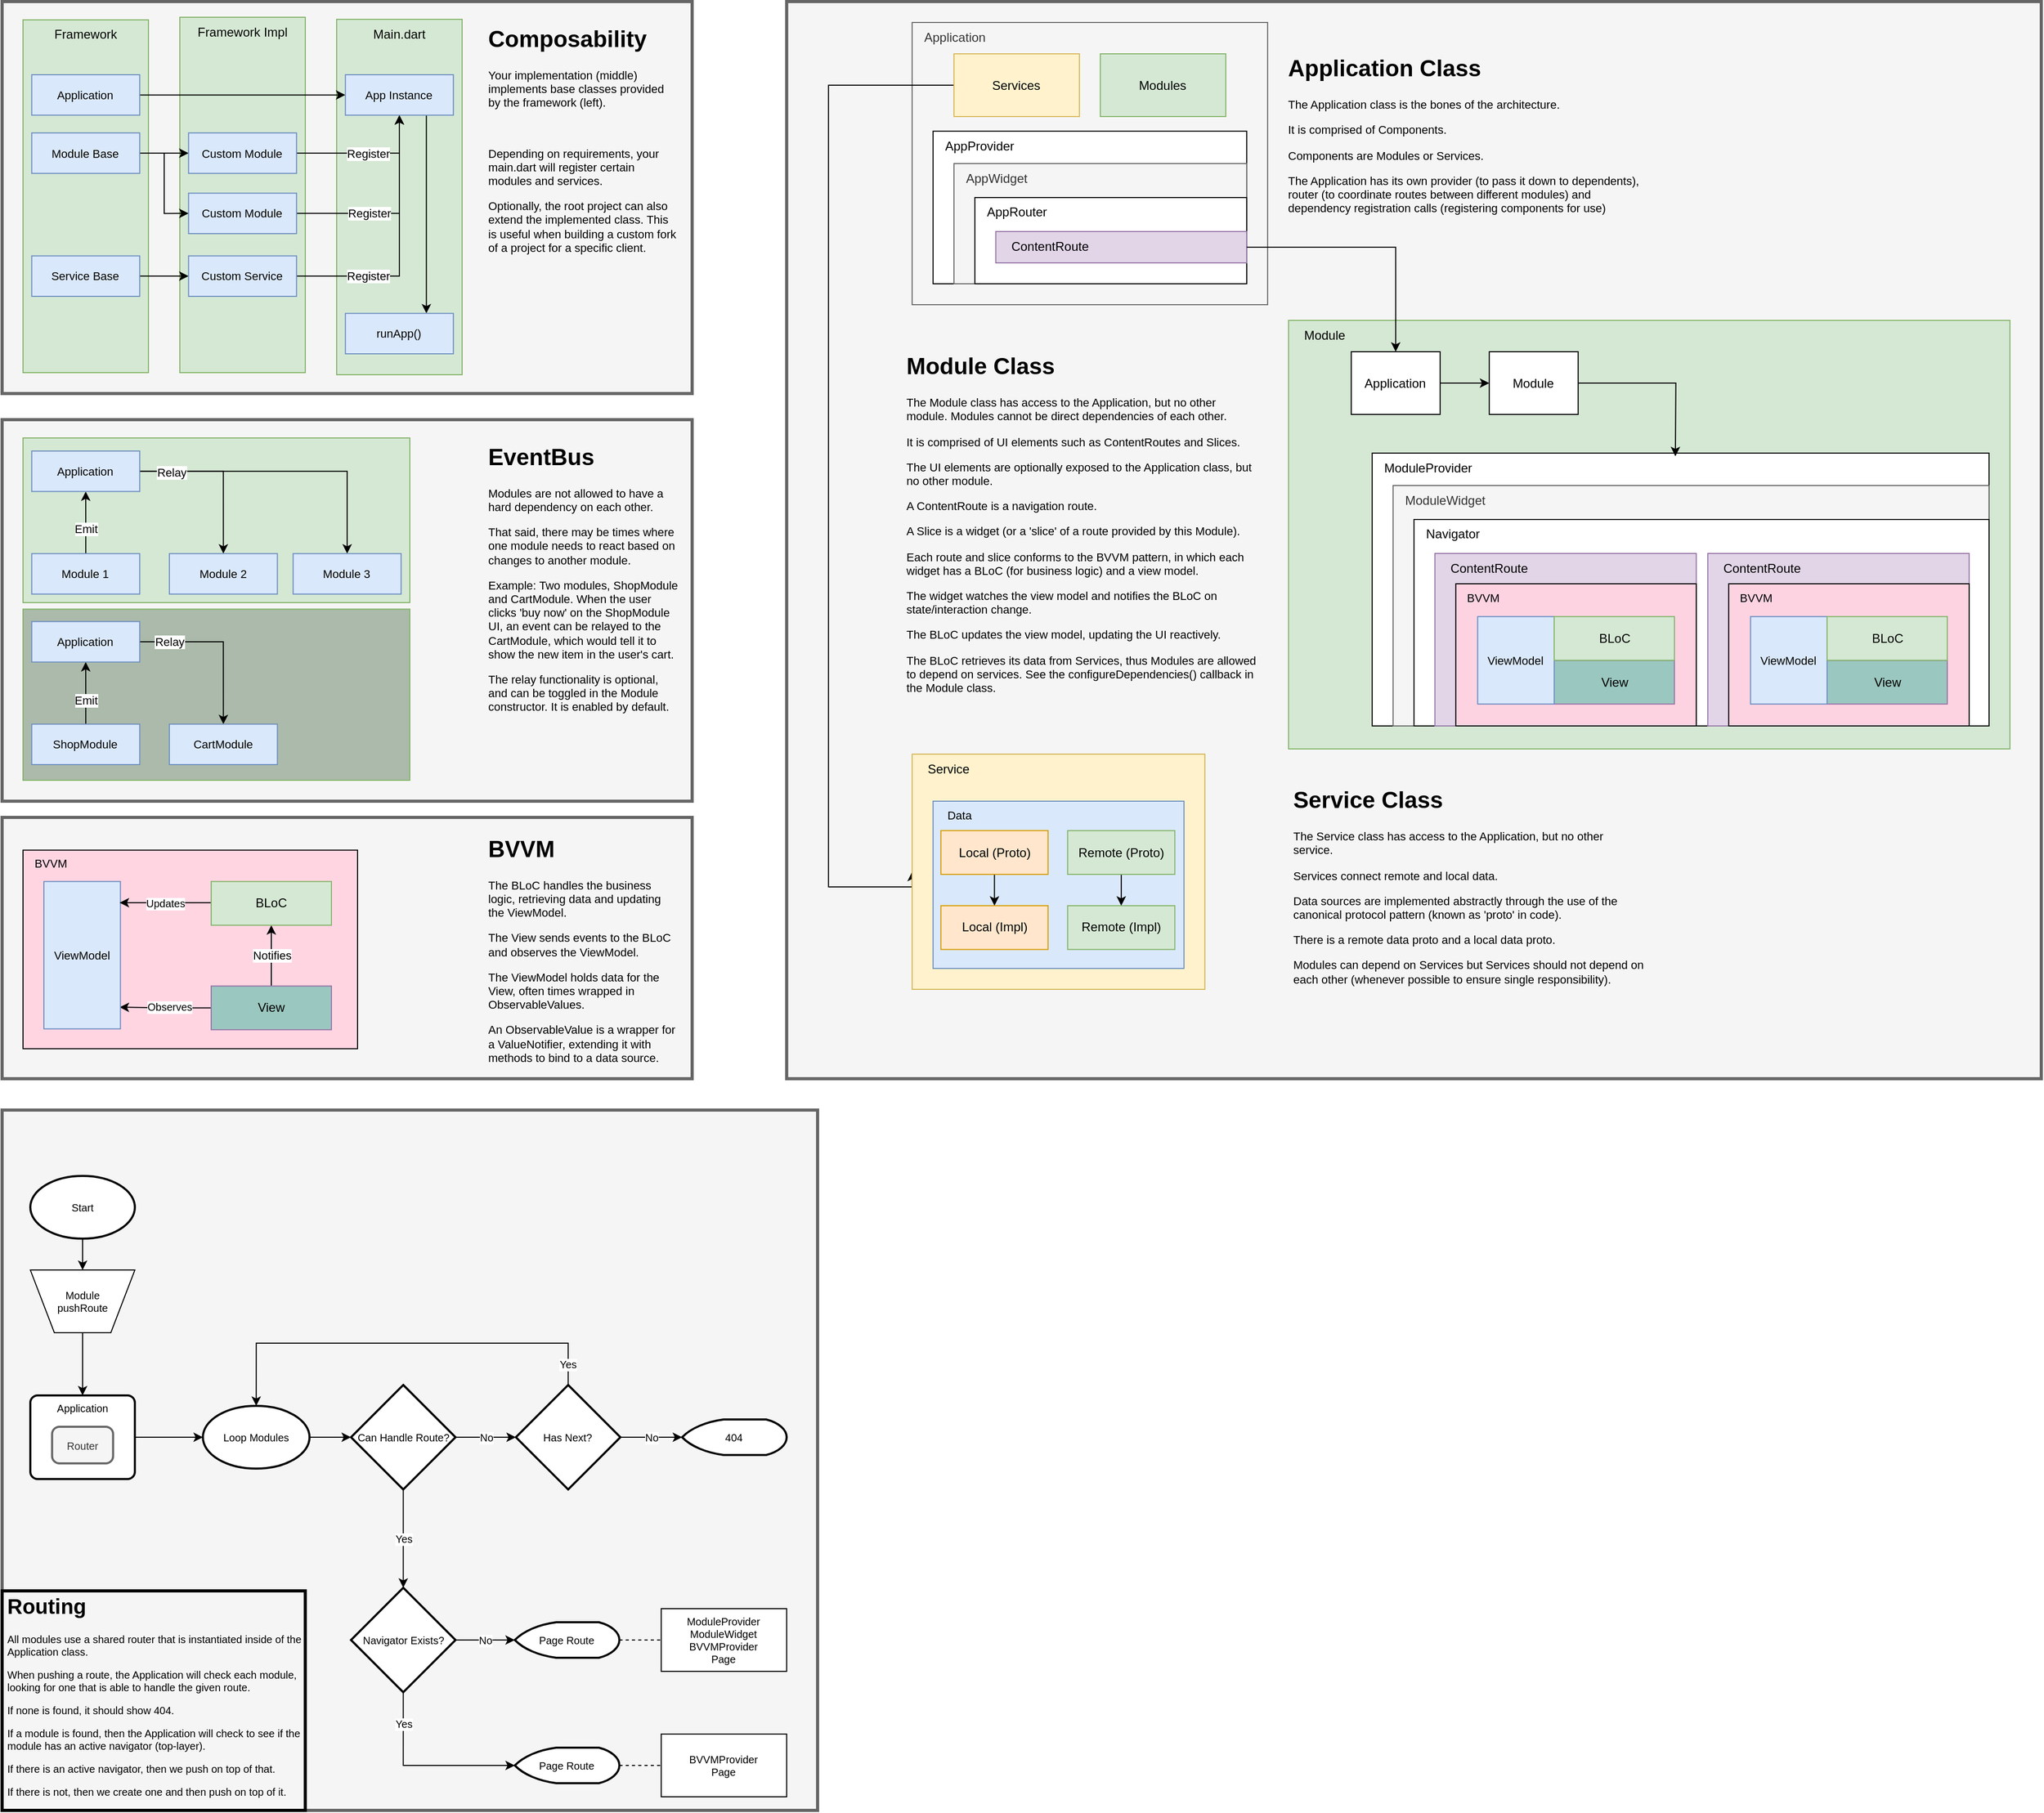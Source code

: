 <mxfile version="20.2.8" type="device"><diagram id="XazpDJAqRgdnHIBrJ0UD" name="Page-1"><mxGraphModel dx="3160" dy="1560" grid="1" gridSize="10" guides="1" tooltips="1" connect="1" arrows="1" fold="1" page="1" pageScale="1" pageWidth="1100" pageHeight="1700" math="0" shadow="0"><root><mxCell id="0"/><mxCell id="1" parent="0"/><mxCell id="EDxDzvxb6d2tq7cjtKOZ-71" value="" style="rounded=0;whiteSpace=wrap;html=1;strokeWidth=3;fontSize=11;fillColor=#f5f5f5;fontColor=#333333;strokeColor=#666666;" vertex="1" parent="1"><mxGeometry x="10" y="790" width="660" height="250" as="geometry"/></mxCell><mxCell id="EDxDzvxb6d2tq7cjtKOZ-69" value="" style="rounded=0;whiteSpace=wrap;html=1;fontSize=10;fillColor=#f5f5f5;fontColor=#333333;strokeColor=#666666;strokeWidth=3;" vertex="1" parent="1"><mxGeometry x="10" y="1070" width="780" height="670" as="geometry"/></mxCell><mxCell id="smbiCK4DsKqtWQqORhzf-263" value="" style="rounded=0;whiteSpace=wrap;html=1;strokeWidth=3;fontSize=11;fillColor=#f5f5f5;fontColor=#333333;strokeColor=#666666;" parent="1" vertex="1"><mxGeometry x="10" y="9.5" width="660" height="375" as="geometry"/></mxCell><mxCell id="smbiCK4DsKqtWQqORhzf-189" value="" style="rounded=0;whiteSpace=wrap;html=1;fontSize=11;fillColor=#f5f5f5;strokeWidth=3;fontColor=#333333;strokeColor=#666666;" parent="1" vertex="1"><mxGeometry x="760.42" y="9.5" width="1200" height="1030.5" as="geometry"/></mxCell><mxCell id="smbiCK4DsKqtWQqORhzf-159" value="&amp;nbsp; &amp;nbsp;Application" style="rounded=0;whiteSpace=wrap;html=1;verticalAlign=top;align=left;fillColor=#f5f5f5;fontColor=#333333;strokeColor=#666666;" parent="1" vertex="1"><mxGeometry x="880.42" y="29.5" width="340" height="270" as="geometry"/></mxCell><mxCell id="smbiCK4DsKqtWQqORhzf-161" value="&amp;nbsp; &amp;nbsp;AppProvider" style="rounded=0;whiteSpace=wrap;html=1;verticalAlign=top;align=left;" parent="1" vertex="1"><mxGeometry x="900.42" y="133.5" width="300" height="146" as="geometry"/></mxCell><mxCell id="smbiCK4DsKqtWQqORhzf-162" value="&amp;nbsp; &amp;nbsp;AppWidget" style="rounded=0;whiteSpace=wrap;html=1;verticalAlign=top;align=left;fillColor=#f5f5f5;fontColor=#333333;strokeColor=#666666;" parent="1" vertex="1"><mxGeometry x="920.42" y="164.5" width="280" height="115" as="geometry"/></mxCell><mxCell id="smbiCK4DsKqtWQqORhzf-163" value="&amp;nbsp; &amp;nbsp;AppRouter" style="rounded=0;whiteSpace=wrap;html=1;verticalAlign=top;align=left;" parent="1" vertex="1"><mxGeometry x="940.42" y="197" width="260" height="82.5" as="geometry"/></mxCell><mxCell id="smbiCK4DsKqtWQqORhzf-193" style="edgeStyle=orthogonalEdgeStyle;rounded=0;orthogonalLoop=1;jettySize=auto;html=1;entryX=0;entryY=0.5;entryDx=0;entryDy=0;fontSize=11;startArrow=none;startFill=0;exitX=0;exitY=0.5;exitDx=0;exitDy=0;" parent="1" source="smbiCK4DsKqtWQqORhzf-165" target="smbiCK4DsKqtWQqORhzf-192" edge="1"><mxGeometry relative="1" as="geometry"><Array as="points"><mxPoint x="800.42" y="89.5"/><mxPoint x="800.42" y="856.5"/></Array></mxGeometry></mxCell><mxCell id="smbiCK4DsKqtWQqORhzf-165" value="Services" style="rounded=0;whiteSpace=wrap;html=1;fillColor=#fff2cc;strokeColor=#d6b656;" parent="1" vertex="1"><mxGeometry x="920.42" y="59.5" width="120" height="60" as="geometry"/></mxCell><mxCell id="smbiCK4DsKqtWQqORhzf-166" value="Modules" style="rounded=0;whiteSpace=wrap;html=1;fillColor=#d5e8d4;strokeColor=#82b366;" parent="1" vertex="1"><mxGeometry x="1060.42" y="59.5" width="120" height="60" as="geometry"/></mxCell><mxCell id="smbiCK4DsKqtWQqORhzf-167" value="&amp;nbsp; &amp;nbsp; ContentRoute" style="rounded=0;whiteSpace=wrap;html=1;verticalAlign=top;align=left;fillColor=#e1d5e7;strokeColor=#9673a6;" parent="1" vertex="1"><mxGeometry x="960.42" y="229.5" width="240" height="30" as="geometry"/></mxCell><mxCell id="smbiCK4DsKqtWQqORhzf-171" value="&amp;nbsp; &amp;nbsp; Module" style="rounded=0;whiteSpace=wrap;html=1;verticalAlign=top;align=left;fillColor=#d5e8d4;strokeColor=#82b366;" parent="1" vertex="1"><mxGeometry x="1240.42" y="314.5" width="690" height="410" as="geometry"/></mxCell><mxCell id="smbiCK4DsKqtWQqORhzf-172" value="&amp;nbsp; &amp;nbsp;ModuleProvider" style="rounded=0;whiteSpace=wrap;html=1;verticalAlign=top;align=left;" parent="1" vertex="1"><mxGeometry x="1320.42" y="441.5" width="590" height="261" as="geometry"/></mxCell><mxCell id="smbiCK4DsKqtWQqORhzf-173" value="&amp;nbsp; &amp;nbsp;ModuleWidget" style="rounded=0;whiteSpace=wrap;html=1;verticalAlign=top;align=left;fillColor=#f5f5f5;fontColor=#333333;strokeColor=#666666;" parent="1" vertex="1"><mxGeometry x="1340.42" y="472.5" width="570" height="230" as="geometry"/></mxCell><mxCell id="smbiCK4DsKqtWQqORhzf-174" value="&amp;nbsp; &amp;nbsp;Navigator" style="rounded=0;whiteSpace=wrap;html=1;verticalAlign=top;align=left;" parent="1" vertex="1"><mxGeometry x="1360.42" y="505" width="550" height="197.5" as="geometry"/></mxCell><mxCell id="smbiCK4DsKqtWQqORhzf-206" style="edgeStyle=orthogonalEdgeStyle;rounded=0;orthogonalLoop=1;jettySize=auto;html=1;fontSize=11;startArrow=none;startFill=0;" parent="1" source="smbiCK4DsKqtWQqORhzf-175" target="smbiCK4DsKqtWQqORhzf-205" edge="1"><mxGeometry relative="1" as="geometry"/></mxCell><mxCell id="smbiCK4DsKqtWQqORhzf-175" value="Application" style="rounded=0;whiteSpace=wrap;html=1;" parent="1" vertex="1"><mxGeometry x="1300.42" y="344.5" width="85" height="60" as="geometry"/></mxCell><mxCell id="smbiCK4DsKqtWQqORhzf-177" value="&amp;nbsp; &amp;nbsp; ContentRoute" style="rounded=0;whiteSpace=wrap;html=1;verticalAlign=top;align=left;fillColor=#e1d5e7;strokeColor=#9673a6;" parent="1" vertex="1"><mxGeometry x="1380.42" y="537.5" width="250" height="165" as="geometry"/></mxCell><mxCell id="smbiCK4DsKqtWQqORhzf-182" value="" style="group" parent="1" vertex="1" connectable="0"><mxGeometry x="1400.42" y="566.5" width="230" height="136" as="geometry"/></mxCell><mxCell id="smbiCK4DsKqtWQqORhzf-183" value="&amp;nbsp; &amp;nbsp;BVVM" style="rounded=0;whiteSpace=wrap;html=1;fontSize=11;fillColor=#FFD4E1F5;verticalAlign=top;align=left;" parent="smbiCK4DsKqtWQqORhzf-182" vertex="1"><mxGeometry width="230" height="136" as="geometry"/></mxCell><mxCell id="smbiCK4DsKqtWQqORhzf-184" value="" style="group" parent="smbiCK4DsKqtWQqORhzf-182" vertex="1" connectable="0"><mxGeometry x="20.909" y="31.385" width="188.182" height="83.692" as="geometry"/></mxCell><mxCell id="smbiCK4DsKqtWQqORhzf-185" value="View" style="rounded=0;whiteSpace=wrap;html=1;fillColor=#9AC7BF;strokeColor=#9673a6;" parent="smbiCK4DsKqtWQqORhzf-184" vertex="1"><mxGeometry x="73.182" y="41.846" width="115" height="41.846" as="geometry"/></mxCell><mxCell id="smbiCK4DsKqtWQqORhzf-186" value="ViewModel" style="rounded=0;whiteSpace=wrap;html=1;fillColor=#dae8fc;strokeColor=#6c8ebf;fontSize=11;" parent="smbiCK4DsKqtWQqORhzf-184" vertex="1"><mxGeometry width="73.182" height="83.692" as="geometry"/></mxCell><mxCell id="smbiCK4DsKqtWQqORhzf-187" value="BLoC" style="rounded=0;whiteSpace=wrap;html=1;fillColor=#d5e8d4;strokeColor=#82b366;" parent="smbiCK4DsKqtWQqORhzf-184" vertex="1"><mxGeometry x="73.182" width="115" height="41.846" as="geometry"/></mxCell><mxCell id="smbiCK4DsKqtWQqORhzf-181" style="edgeStyle=orthogonalEdgeStyle;rounded=0;orthogonalLoop=1;jettySize=auto;html=1;entryX=0.5;entryY=0;entryDx=0;entryDy=0;fontSize=11;startArrow=none;startFill=0;" parent="1" source="smbiCK4DsKqtWQqORhzf-167" target="smbiCK4DsKqtWQqORhzf-175" edge="1"><mxGeometry relative="1" as="geometry"/></mxCell><mxCell id="smbiCK4DsKqtWQqORhzf-190" value="&lt;h1&gt;&lt;br&gt;Application Class&lt;/h1&gt;&lt;p&gt;The Application class is the bones of the architecture.&lt;/p&gt;&lt;p&gt;It is comprised of Components.&amp;nbsp;&lt;/p&gt;&lt;p&gt;Components are Modules or Services.&lt;/p&gt;&lt;p&gt;The Application has its own provider (to pass it down to dependents), router (to coordinate routes between different modules) and dependency registration calls (registering components for use)&lt;/p&gt;" style="text;html=1;strokeColor=none;fillColor=none;spacing=5;spacingTop=-20;whiteSpace=wrap;overflow=hidden;rounded=0;strokeWidth=3;fontSize=11;" parent="1" vertex="1"><mxGeometry x="1235.42" y="29.5" width="345" height="195" as="geometry"/></mxCell><mxCell id="smbiCK4DsKqtWQqORhzf-191" value="&lt;h1&gt;&lt;br&gt;Module Class&lt;/h1&gt;&lt;p&gt;The Module class has access to the Application, but no other module. Modules cannot be direct dependencies of each other.&lt;/p&gt;&lt;p&gt;It is comprised of UI elements such as ContentRoutes and Slices.&amp;nbsp;&lt;/p&gt;&lt;p&gt;&lt;span style=&quot;background-color: initial;&quot;&gt;The UI elements are optionally exposed to the Application class, but no other module.&lt;/span&gt;&lt;br&gt;&lt;/p&gt;&lt;p&gt;&lt;span style=&quot;background-color: initial;&quot;&gt;A ContentRoute is a navigation route.&lt;/span&gt;&lt;/p&gt;&lt;p&gt;&lt;span style=&quot;background-color: initial;&quot;&gt;A Slice is a widget (or a 'slice' of a route provided by this Module).&lt;/span&gt;&lt;/p&gt;&lt;p&gt;&lt;span style=&quot;background-color: initial;&quot;&gt;Each route and slice conforms to the BVVM pattern, in which each widget has a BLoC (for business logic) and a view model.&lt;/span&gt;&lt;/p&gt;&lt;p&gt;The widget watches the view model and notifies the BLoC on state/interaction change.&lt;/p&gt;&lt;p&gt;The BLoC updates the view model, updating the UI reactively.&lt;/p&gt;&lt;p&gt;The BLoC retrieves its data from Services, thus Modules are allowed to depend on services. See the configureDependencies() callback in the Module class.&lt;/p&gt;" style="text;html=1;strokeColor=none;fillColor=none;spacing=5;spacingTop=-20;whiteSpace=wrap;overflow=hidden;rounded=0;strokeWidth=3;fontSize=11;" parent="1" vertex="1"><mxGeometry x="870.42" y="314.5" width="345" height="400" as="geometry"/></mxCell><mxCell id="smbiCK4DsKqtWQqORhzf-192" value="&amp;nbsp; &amp;nbsp; Service" style="rounded=0;whiteSpace=wrap;html=1;verticalAlign=top;align=left;fillColor=#fff2cc;strokeColor=#d6b656;" parent="1" vertex="1"><mxGeometry x="880.42" y="729.5" width="280" height="225" as="geometry"/></mxCell><mxCell id="smbiCK4DsKqtWQqORhzf-194" value="&lt;h1&gt;&lt;br&gt;Service Class&lt;/h1&gt;&lt;p&gt;The Service class has access to the Application, but no other service.&lt;/p&gt;&lt;p&gt;Services connect remote and local data.&lt;/p&gt;&lt;p&gt;Data sources are implemented abstractly through the use of the canonical protocol pattern (known as 'proto' in code).&lt;/p&gt;&lt;p&gt;There is a remote data proto and a local data proto.&lt;/p&gt;&lt;p&gt;Modules can depend on Services but Services should not depend on each other (whenever possible to ensure single responsibility).&lt;/p&gt;" style="text;html=1;strokeColor=none;fillColor=none;spacing=5;spacingTop=-20;whiteSpace=wrap;overflow=hidden;rounded=0;strokeWidth=3;fontSize=11;" parent="1" vertex="1"><mxGeometry x="1240.42" y="729.5" width="345" height="255" as="geometry"/></mxCell><mxCell id="smbiCK4DsKqtWQqORhzf-198" value="&amp;nbsp; &amp;nbsp; Data" style="rounded=0;whiteSpace=wrap;html=1;fillColor=#dae8fc;strokeColor=#6c8ebf;fontSize=11;verticalAlign=top;align=left;" parent="1" vertex="1"><mxGeometry x="900.42" y="774.5" width="240" height="160" as="geometry"/></mxCell><mxCell id="smbiCK4DsKqtWQqORhzf-203" style="edgeStyle=orthogonalEdgeStyle;rounded=0;orthogonalLoop=1;jettySize=auto;html=1;entryX=0.5;entryY=0;entryDx=0;entryDy=0;fontSize=11;startArrow=none;startFill=0;" parent="1" source="smbiCK4DsKqtWQqORhzf-199" target="smbiCK4DsKqtWQqORhzf-201" edge="1"><mxGeometry relative="1" as="geometry"/></mxCell><mxCell id="smbiCK4DsKqtWQqORhzf-199" value="Local (Proto)" style="rounded=0;whiteSpace=wrap;html=1;fillColor=#ffe6cc;strokeColor=#d79b00;" parent="1" vertex="1"><mxGeometry x="907.92" y="802.65" width="102.5" height="41.85" as="geometry"/></mxCell><mxCell id="smbiCK4DsKqtWQqORhzf-204" style="edgeStyle=orthogonalEdgeStyle;rounded=0;orthogonalLoop=1;jettySize=auto;html=1;entryX=0.5;entryY=0;entryDx=0;entryDy=0;fontSize=11;startArrow=none;startFill=0;" parent="1" source="smbiCK4DsKqtWQqORhzf-200" target="smbiCK4DsKqtWQqORhzf-202" edge="1"><mxGeometry relative="1" as="geometry"/></mxCell><mxCell id="smbiCK4DsKqtWQqORhzf-200" value="Remote (Proto)" style="rounded=0;whiteSpace=wrap;html=1;fillColor=#d5e8d4;strokeColor=#82b366;" parent="1" vertex="1"><mxGeometry x="1029.17" y="802.65" width="102.5" height="41.85" as="geometry"/></mxCell><mxCell id="smbiCK4DsKqtWQqORhzf-201" value="Local (Impl)" style="rounded=0;whiteSpace=wrap;html=1;fillColor=#ffe6cc;strokeColor=#d79b00;" parent="1" vertex="1"><mxGeometry x="907.92" y="874.5" width="102.5" height="41.85" as="geometry"/></mxCell><mxCell id="smbiCK4DsKqtWQqORhzf-202" value="Remote (Impl)" style="rounded=0;whiteSpace=wrap;html=1;fillColor=#d5e8d4;strokeColor=#82b366;" parent="1" vertex="1"><mxGeometry x="1029.17" y="874.5" width="102.5" height="41.85" as="geometry"/></mxCell><mxCell id="smbiCK4DsKqtWQqORhzf-208" style="edgeStyle=orthogonalEdgeStyle;rounded=0;orthogonalLoop=1;jettySize=auto;html=1;fontSize=11;startArrow=none;startFill=0;" parent="1" source="smbiCK4DsKqtWQqORhzf-205" edge="1"><mxGeometry relative="1" as="geometry"><mxPoint x="1610.42" y="444.5" as="targetPoint"/></mxGeometry></mxCell><mxCell id="smbiCK4DsKqtWQqORhzf-205" value="Module" style="rounded=0;whiteSpace=wrap;html=1;" parent="1" vertex="1"><mxGeometry x="1432.42" y="344.5" width="85" height="60" as="geometry"/></mxCell><mxCell id="smbiCK4DsKqtWQqORhzf-217" value="&amp;nbsp; &amp;nbsp; ContentRoute" style="rounded=0;whiteSpace=wrap;html=1;verticalAlign=top;align=left;fillColor=#e1d5e7;strokeColor=#9673a6;" parent="1" vertex="1"><mxGeometry x="1641.42" y="537.5" width="250" height="165" as="geometry"/></mxCell><mxCell id="smbiCK4DsKqtWQqORhzf-218" value="" style="group" parent="1" vertex="1" connectable="0"><mxGeometry x="1661.42" y="566.5" width="230" height="136" as="geometry"/></mxCell><mxCell id="smbiCK4DsKqtWQqORhzf-219" value="&amp;nbsp; &amp;nbsp;BVVM" style="rounded=0;whiteSpace=wrap;html=1;fontSize=11;fillColor=#FFD4E1F5;verticalAlign=top;align=left;" parent="smbiCK4DsKqtWQqORhzf-218" vertex="1"><mxGeometry width="230" height="136" as="geometry"/></mxCell><mxCell id="smbiCK4DsKqtWQqORhzf-220" value="" style="group" parent="smbiCK4DsKqtWQqORhzf-218" vertex="1" connectable="0"><mxGeometry x="20.909" y="31.385" width="188.182" height="83.692" as="geometry"/></mxCell><mxCell id="smbiCK4DsKqtWQqORhzf-221" value="View" style="rounded=0;whiteSpace=wrap;html=1;fillColor=#9AC7BF;strokeColor=#9673a6;" parent="smbiCK4DsKqtWQqORhzf-220" vertex="1"><mxGeometry x="73.182" y="41.846" width="115" height="41.846" as="geometry"/></mxCell><mxCell id="smbiCK4DsKqtWQqORhzf-222" value="ViewModel" style="rounded=0;whiteSpace=wrap;html=1;fillColor=#dae8fc;strokeColor=#6c8ebf;fontSize=11;" parent="smbiCK4DsKqtWQqORhzf-220" vertex="1"><mxGeometry width="73.182" height="83.692" as="geometry"/></mxCell><mxCell id="smbiCK4DsKqtWQqORhzf-223" value="BLoC" style="rounded=0;whiteSpace=wrap;html=1;fillColor=#d5e8d4;strokeColor=#82b366;" parent="smbiCK4DsKqtWQqORhzf-220" vertex="1"><mxGeometry x="73.182" width="115" height="41.846" as="geometry"/></mxCell><mxCell id="smbiCK4DsKqtWQqORhzf-224" value="Framework" style="rounded=0;whiteSpace=wrap;html=1;fillColor=#d5e8d4;strokeColor=#82b366;verticalAlign=top;" parent="1" vertex="1"><mxGeometry x="30" y="27" width="120" height="337.5" as="geometry"/></mxCell><mxCell id="smbiCK4DsKqtWQqORhzf-225" value="Framework Impl" style="rounded=0;whiteSpace=wrap;html=1;fillColor=#d5e8d4;strokeColor=#82b366;verticalAlign=top;" parent="1" vertex="1"><mxGeometry x="180" y="24.5" width="120" height="340" as="geometry"/></mxCell><mxCell id="smbiCK4DsKqtWQqORhzf-226" value="Main.dart" style="rounded=0;whiteSpace=wrap;html=1;fillColor=#d5e8d4;strokeColor=#82b366;verticalAlign=top;" parent="1" vertex="1"><mxGeometry x="330" y="26.5" width="120" height="340" as="geometry"/></mxCell><mxCell id="smbiCK4DsKqtWQqORhzf-243" style="edgeStyle=orthogonalEdgeStyle;rounded=0;orthogonalLoop=1;jettySize=auto;html=1;entryX=0;entryY=0.5;entryDx=0;entryDy=0;fontSize=11;startArrow=none;startFill=0;" parent="1" source="smbiCK4DsKqtWQqORhzf-238" target="smbiCK4DsKqtWQqORhzf-239" edge="1"><mxGeometry relative="1" as="geometry"/></mxCell><mxCell id="smbiCK4DsKqtWQqORhzf-257" style="edgeStyle=orthogonalEdgeStyle;rounded=0;orthogonalLoop=1;jettySize=auto;html=1;entryX=0;entryY=0.5;entryDx=0;entryDy=0;fontSize=11;startArrow=none;startFill=0;" parent="1" source="smbiCK4DsKqtWQqORhzf-238" target="smbiCK4DsKqtWQqORhzf-256" edge="1"><mxGeometry relative="1" as="geometry"/></mxCell><mxCell id="smbiCK4DsKqtWQqORhzf-238" value="Module Base" style="rounded=0;whiteSpace=wrap;html=1;fillColor=#dae8fc;strokeColor=#6c8ebf;fontSize=11;" parent="1" vertex="1"><mxGeometry x="38.35" y="135.16" width="103.29" height="38.69" as="geometry"/></mxCell><mxCell id="smbiCK4DsKqtWQqORhzf-248" style="edgeStyle=orthogonalEdgeStyle;rounded=0;orthogonalLoop=1;jettySize=auto;html=1;entryX=0.5;entryY=1;entryDx=0;entryDy=0;fontSize=11;startArrow=none;startFill=0;" parent="1" source="smbiCK4DsKqtWQqORhzf-239" target="smbiCK4DsKqtWQqORhzf-246" edge="1"><mxGeometry relative="1" as="geometry"/></mxCell><mxCell id="smbiCK4DsKqtWQqORhzf-249" value="Register" style="edgeLabel;html=1;align=center;verticalAlign=middle;resizable=0;points=[];fontSize=11;" parent="smbiCK4DsKqtWQqORhzf-248" vertex="1" connectable="0"><mxGeometry x="-0.209" relative="1" as="geometry"><mxPoint x="15" as="offset"/></mxGeometry></mxCell><mxCell id="smbiCK4DsKqtWQqORhzf-239" value="Custom Module" style="rounded=0;whiteSpace=wrap;html=1;fillColor=#dae8fc;strokeColor=#6c8ebf;fontSize=11;" parent="1" vertex="1"><mxGeometry x="188.35" y="135.16" width="103.29" height="38.69" as="geometry"/></mxCell><mxCell id="smbiCK4DsKqtWQqORhzf-242" style="edgeStyle=orthogonalEdgeStyle;rounded=0;orthogonalLoop=1;jettySize=auto;html=1;entryX=0;entryY=0.5;entryDx=0;entryDy=0;fontSize=11;startArrow=none;startFill=0;" parent="1" source="smbiCK4DsKqtWQqORhzf-240" target="smbiCK4DsKqtWQqORhzf-241" edge="1"><mxGeometry relative="1" as="geometry"/></mxCell><mxCell id="smbiCK4DsKqtWQqORhzf-240" value="Service Base" style="rounded=0;whiteSpace=wrap;html=1;fillColor=#dae8fc;strokeColor=#6c8ebf;fontSize=11;" parent="1" vertex="1"><mxGeometry x="38.35" y="252.81" width="103.29" height="38.69" as="geometry"/></mxCell><mxCell id="smbiCK4DsKqtWQqORhzf-250" style="edgeStyle=orthogonalEdgeStyle;rounded=0;orthogonalLoop=1;jettySize=auto;html=1;entryX=0.5;entryY=1;entryDx=0;entryDy=0;fontSize=11;startArrow=none;startFill=0;" parent="1" source="smbiCK4DsKqtWQqORhzf-241" target="smbiCK4DsKqtWQqORhzf-246" edge="1"><mxGeometry relative="1" as="geometry"/></mxCell><mxCell id="smbiCK4DsKqtWQqORhzf-253" value="Register" style="edgeLabel;html=1;align=center;verticalAlign=middle;resizable=0;points=[];fontSize=11;" parent="smbiCK4DsKqtWQqORhzf-250" vertex="1" connectable="0"><mxGeometry x="-0.849" y="1" relative="1" as="geometry"><mxPoint x="49" y="1" as="offset"/></mxGeometry></mxCell><mxCell id="smbiCK4DsKqtWQqORhzf-241" value="Custom Service" style="rounded=0;whiteSpace=wrap;html=1;fillColor=#dae8fc;strokeColor=#6c8ebf;fontSize=11;" parent="1" vertex="1"><mxGeometry x="188.35" y="252.81" width="103.29" height="38.69" as="geometry"/></mxCell><mxCell id="smbiCK4DsKqtWQqORhzf-247" style="edgeStyle=orthogonalEdgeStyle;rounded=0;orthogonalLoop=1;jettySize=auto;html=1;entryX=0;entryY=0.5;entryDx=0;entryDy=0;fontSize=11;startArrow=none;startFill=0;" parent="1" source="smbiCK4DsKqtWQqORhzf-244" target="smbiCK4DsKqtWQqORhzf-246" edge="1"><mxGeometry relative="1" as="geometry"/></mxCell><mxCell id="smbiCK4DsKqtWQqORhzf-244" value="Application" style="rounded=0;whiteSpace=wrap;html=1;fillColor=#dae8fc;strokeColor=#6c8ebf;fontSize=11;" parent="1" vertex="1"><mxGeometry x="38.35" y="79.5" width="103.29" height="38.69" as="geometry"/></mxCell><mxCell id="smbiCK4DsKqtWQqORhzf-261" style="edgeStyle=orthogonalEdgeStyle;rounded=0;orthogonalLoop=1;jettySize=auto;html=1;exitX=0.75;exitY=1;exitDx=0;exitDy=0;entryX=0.75;entryY=0;entryDx=0;entryDy=0;fontSize=11;startArrow=none;startFill=0;" parent="1" source="smbiCK4DsKqtWQqORhzf-246" target="smbiCK4DsKqtWQqORhzf-260" edge="1"><mxGeometry relative="1" as="geometry"/></mxCell><mxCell id="smbiCK4DsKqtWQqORhzf-246" value="App Instance" style="rounded=0;whiteSpace=wrap;html=1;fillColor=#dae8fc;strokeColor=#6c8ebf;fontSize=11;" parent="1" vertex="1"><mxGeometry x="338.35" y="79.5" width="103.29" height="38.69" as="geometry"/></mxCell><mxCell id="smbiCK4DsKqtWQqORhzf-258" style="edgeStyle=orthogonalEdgeStyle;rounded=0;orthogonalLoop=1;jettySize=auto;html=1;entryX=0.5;entryY=1;entryDx=0;entryDy=0;fontSize=11;startArrow=none;startFill=0;" parent="1" source="smbiCK4DsKqtWQqORhzf-256" target="smbiCK4DsKqtWQqORhzf-246" edge="1"><mxGeometry relative="1" as="geometry"/></mxCell><mxCell id="smbiCK4DsKqtWQqORhzf-259" value="Register" style="edgeLabel;html=1;align=center;verticalAlign=middle;resizable=0;points=[];fontSize=11;" parent="smbiCK4DsKqtWQqORhzf-258" vertex="1" connectable="0"><mxGeometry x="-0.336" y="-1" relative="1" as="geometry"><mxPoint x="5" y="-1" as="offset"/></mxGeometry></mxCell><mxCell id="smbiCK4DsKqtWQqORhzf-256" value="Custom Module" style="rounded=0;whiteSpace=wrap;html=1;fillColor=#dae8fc;strokeColor=#6c8ebf;fontSize=11;" parent="1" vertex="1"><mxGeometry x="188.35" y="192.81" width="103.29" height="38.69" as="geometry"/></mxCell><mxCell id="smbiCK4DsKqtWQqORhzf-260" value="runApp()" style="rounded=0;whiteSpace=wrap;html=1;fillColor=#dae8fc;strokeColor=#6c8ebf;fontSize=11;" parent="1" vertex="1"><mxGeometry x="338.35" y="307.81" width="103.29" height="38.69" as="geometry"/></mxCell><mxCell id="smbiCK4DsKqtWQqORhzf-262" value="&lt;h1&gt;Composability&lt;/h1&gt;&lt;p&gt;Your implementation (middle) implements base classes provided by the framework (left).&lt;/p&gt;&lt;p&gt;&lt;br&gt;&lt;/p&gt;&lt;p&gt;Depending on requirements, your main.dart will register certain modules and services.&lt;/p&gt;&lt;p&gt;Optionally, the root project can also extend the implemented class. This is useful when building a custom fork of a project for a specific client.&lt;/p&gt;" style="text;html=1;strokeColor=none;fillColor=none;spacing=5;spacingTop=-20;whiteSpace=wrap;overflow=hidden;rounded=0;strokeWidth=3;fontSize=11;" parent="1" vertex="1"><mxGeometry x="470" y="27.5" width="190" height="337" as="geometry"/></mxCell><mxCell id="smbiCK4DsKqtWQqORhzf-264" value="" style="rounded=0;whiteSpace=wrap;html=1;strokeWidth=3;fontSize=11;fillColor=#f5f5f5;fontColor=#333333;strokeColor=#666666;" parent="1" vertex="1"><mxGeometry x="10" y="409.5" width="660" height="365" as="geometry"/></mxCell><mxCell id="smbiCK4DsKqtWQqORhzf-265" value="" style="rounded=0;whiteSpace=wrap;html=1;fillColor=#d5e8d4;strokeColor=#82b366;verticalAlign=top;" parent="1" vertex="1"><mxGeometry x="30" y="427" width="370" height="157.5" as="geometry"/></mxCell><mxCell id="smbiCK4DsKqtWQqORhzf-288" style="edgeStyle=orthogonalEdgeStyle;rounded=0;orthogonalLoop=1;jettySize=auto;html=1;entryX=0.5;entryY=1;entryDx=0;entryDy=0;fontSize=11;startArrow=none;startFill=0;" parent="1" source="smbiCK4DsKqtWQqORhzf-270" target="smbiCK4DsKqtWQqORhzf-280" edge="1"><mxGeometry relative="1" as="geometry"/></mxCell><mxCell id="smbiCK4DsKqtWQqORhzf-290" value="Emit" style="edgeLabel;html=1;align=center;verticalAlign=middle;resizable=0;points=[];fontSize=11;" parent="smbiCK4DsKqtWQqORhzf-288" vertex="1" connectable="0"><mxGeometry x="-0.205" relative="1" as="geometry"><mxPoint as="offset"/></mxGeometry></mxCell><mxCell id="smbiCK4DsKqtWQqORhzf-270" value="Module 1" style="rounded=0;whiteSpace=wrap;html=1;fillColor=#dae8fc;strokeColor=#6c8ebf;fontSize=11;" parent="1" vertex="1"><mxGeometry x="38.35" y="537.66" width="103.29" height="38.69" as="geometry"/></mxCell><mxCell id="smbiCK4DsKqtWQqORhzf-291" style="edgeStyle=orthogonalEdgeStyle;rounded=0;orthogonalLoop=1;jettySize=auto;html=1;entryX=0.5;entryY=0;entryDx=0;entryDy=0;fontSize=11;startArrow=none;startFill=0;" parent="1" source="smbiCK4DsKqtWQqORhzf-280" target="smbiCK4DsKqtWQqORhzf-289" edge="1"><mxGeometry relative="1" as="geometry"/></mxCell><mxCell id="smbiCK4DsKqtWQqORhzf-293" style="edgeStyle=orthogonalEdgeStyle;rounded=0;orthogonalLoop=1;jettySize=auto;html=1;fontSize=11;startArrow=none;startFill=0;" parent="1" source="smbiCK4DsKqtWQqORhzf-280" target="smbiCK4DsKqtWQqORhzf-292" edge="1"><mxGeometry relative="1" as="geometry"/></mxCell><mxCell id="smbiCK4DsKqtWQqORhzf-294" value="Relay" style="edgeLabel;html=1;align=center;verticalAlign=middle;resizable=0;points=[];fontSize=11;" parent="smbiCK4DsKqtWQqORhzf-293" vertex="1" connectable="0"><mxGeometry x="-0.779" y="-1" relative="1" as="geometry"><mxPoint as="offset"/></mxGeometry></mxCell><mxCell id="smbiCK4DsKqtWQqORhzf-280" value="Application" style="rounded=0;whiteSpace=wrap;html=1;fillColor=#dae8fc;strokeColor=#6c8ebf;fontSize=11;" parent="1" vertex="1"><mxGeometry x="38.35" y="439.5" width="103.29" height="38.69" as="geometry"/></mxCell><mxCell id="smbiCK4DsKqtWQqORhzf-287" value="&lt;h1&gt;EventBus&lt;/h1&gt;&lt;p&gt;Modules are not allowed to have a hard dependency on each other.&lt;/p&gt;&lt;p&gt;That said, there may be times where one module needs to react based on changes to another module.&lt;/p&gt;&lt;p&gt;Example: Two modules, ShopModule and CartModule. When the user clicks 'buy now' on the ShopModule UI, an event can be relayed to the CartModule, which would tell it to show the new item in the user's cart.&lt;/p&gt;&lt;p&gt;The relay functionality is optional, and can be toggled in the Module constructor. It is enabled by default.&lt;/p&gt;" style="text;html=1;strokeColor=none;fillColor=none;spacing=5;spacingTop=-20;whiteSpace=wrap;overflow=hidden;rounded=0;strokeWidth=3;fontSize=11;" parent="1" vertex="1"><mxGeometry x="470" y="427.5" width="190" height="337" as="geometry"/></mxCell><mxCell id="smbiCK4DsKqtWQqORhzf-289" value="Module 2" style="rounded=0;whiteSpace=wrap;html=1;fillColor=#dae8fc;strokeColor=#6c8ebf;fontSize=11;" parent="1" vertex="1"><mxGeometry x="170" y="537.66" width="103.29" height="38.69" as="geometry"/></mxCell><mxCell id="smbiCK4DsKqtWQqORhzf-292" value="Module 3" style="rounded=0;whiteSpace=wrap;html=1;fillColor=#dae8fc;strokeColor=#6c8ebf;fontSize=11;" parent="1" vertex="1"><mxGeometry x="288.36" y="537.66" width="103.29" height="38.69" as="geometry"/></mxCell><mxCell id="smbiCK4DsKqtWQqORhzf-304" value="" style="rounded=0;whiteSpace=wrap;html=1;fillColor=#ABBAAA;strokeColor=#82b366;verticalAlign=top;" parent="1" vertex="1"><mxGeometry x="30" y="590.75" width="370" height="163.75" as="geometry"/></mxCell><mxCell id="smbiCK4DsKqtWQqORhzf-295" style="edgeStyle=orthogonalEdgeStyle;rounded=0;orthogonalLoop=1;jettySize=auto;html=1;entryX=0.5;entryY=1;entryDx=0;entryDy=0;fontSize=11;startArrow=none;startFill=0;" parent="1" source="smbiCK4DsKqtWQqORhzf-297" target="smbiCK4DsKqtWQqORhzf-301" edge="1"><mxGeometry relative="1" as="geometry"/></mxCell><mxCell id="smbiCK4DsKqtWQqORhzf-296" value="Emit" style="edgeLabel;html=1;align=center;verticalAlign=middle;resizable=0;points=[];fontSize=11;" parent="smbiCK4DsKqtWQqORhzf-295" vertex="1" connectable="0"><mxGeometry x="-0.205" relative="1" as="geometry"><mxPoint as="offset"/></mxGeometry></mxCell><mxCell id="smbiCK4DsKqtWQqORhzf-297" value="ShopModule" style="rounded=0;whiteSpace=wrap;html=1;fillColor=#dae8fc;strokeColor=#6c8ebf;fontSize=11;" parent="1" vertex="1"><mxGeometry x="38.35" y="700.81" width="103.29" height="38.69" as="geometry"/></mxCell><mxCell id="smbiCK4DsKqtWQqORhzf-299" style="edgeStyle=orthogonalEdgeStyle;rounded=0;orthogonalLoop=1;jettySize=auto;html=1;fontSize=11;startArrow=none;startFill=0;entryX=0.5;entryY=0;entryDx=0;entryDy=0;" parent="1" source="smbiCK4DsKqtWQqORhzf-301" target="smbiCK4DsKqtWQqORhzf-302" edge="1"><mxGeometry relative="1" as="geometry"><mxPoint x="340.08" y="700.81" as="targetPoint"/></mxGeometry></mxCell><mxCell id="smbiCK4DsKqtWQqORhzf-300" value="Relay" style="edgeLabel;html=1;align=center;verticalAlign=middle;resizable=0;points=[];fontSize=11;" parent="smbiCK4DsKqtWQqORhzf-299" vertex="1" connectable="0"><mxGeometry x="-0.779" y="-1" relative="1" as="geometry"><mxPoint x="11" y="-1" as="offset"/></mxGeometry></mxCell><mxCell id="smbiCK4DsKqtWQqORhzf-301" value="Application" style="rounded=0;whiteSpace=wrap;html=1;fillColor=#dae8fc;strokeColor=#6c8ebf;fontSize=11;" parent="1" vertex="1"><mxGeometry x="38.35" y="602.65" width="103.29" height="38.69" as="geometry"/></mxCell><mxCell id="smbiCK4DsKqtWQqORhzf-302" value="CartModule" style="rounded=0;whiteSpace=wrap;html=1;fillColor=#dae8fc;strokeColor=#6c8ebf;fontSize=11;" parent="1" vertex="1"><mxGeometry x="170" y="700.81" width="103.29" height="38.69" as="geometry"/></mxCell><mxCell id="EDxDzvxb6d2tq7cjtKOZ-2" value="&amp;nbsp; &amp;nbsp;BVVM" style="rounded=0;whiteSpace=wrap;html=1;fontSize=11;fillColor=#FFD4E1F5;verticalAlign=top;align=left;" vertex="1" parent="1"><mxGeometry x="30.0" y="821.32" width="320" height="190" as="geometry"/></mxCell><mxCell id="EDxDzvxb6d2tq7cjtKOZ-7" value="Notifies" style="edgeStyle=orthogonalEdgeStyle;rounded=0;orthogonalLoop=1;jettySize=auto;html=1;entryX=0.5;entryY=1;entryDx=0;entryDy=0;" edge="1" parent="1" source="EDxDzvxb6d2tq7cjtKOZ-4" target="EDxDzvxb6d2tq7cjtKOZ-6"><mxGeometry relative="1" as="geometry"/></mxCell><mxCell id="EDxDzvxb6d2tq7cjtKOZ-12" style="edgeStyle=orthogonalEdgeStyle;rounded=0;orthogonalLoop=1;jettySize=auto;html=1;entryX=0.99;entryY=0.853;entryDx=0;entryDy=0;entryPerimeter=0;fontSize=10;" edge="1" parent="1" source="EDxDzvxb6d2tq7cjtKOZ-4" target="EDxDzvxb6d2tq7cjtKOZ-5"><mxGeometry relative="1" as="geometry"/></mxCell><mxCell id="EDxDzvxb6d2tq7cjtKOZ-13" value="Observes" style="edgeLabel;html=1;align=center;verticalAlign=middle;resizable=0;points=[];fontSize=10;" vertex="1" connectable="0" parent="EDxDzvxb6d2tq7cjtKOZ-12"><mxGeometry x="0.265" y="-1" relative="1" as="geometry"><mxPoint x="15" as="offset"/></mxGeometry></mxCell><mxCell id="EDxDzvxb6d2tq7cjtKOZ-4" value="View" style="rounded=0;whiteSpace=wrap;html=1;fillColor=#9AC7BF;strokeColor=#9673a6;" vertex="1" parent="1"><mxGeometry x="210.001" y="951.321" width="115" height="41.846" as="geometry"/></mxCell><mxCell id="EDxDzvxb6d2tq7cjtKOZ-5" value="ViewModel" style="rounded=0;whiteSpace=wrap;html=1;fillColor=#dae8fc;strokeColor=#6c8ebf;fontSize=11;" vertex="1" parent="1"><mxGeometry x="50.0" y="851.32" width="73.18" height="141" as="geometry"/></mxCell><mxCell id="EDxDzvxb6d2tq7cjtKOZ-11" value="Updates" style="edgeStyle=orthogonalEdgeStyle;rounded=0;orthogonalLoop=1;jettySize=auto;html=1;entryX=0.99;entryY=0.144;entryDx=0;entryDy=0;entryPerimeter=0;fontSize=10;" edge="1" parent="1" source="EDxDzvxb6d2tq7cjtKOZ-6" target="EDxDzvxb6d2tq7cjtKOZ-5"><mxGeometry relative="1" as="geometry"><Array as="points"><mxPoint x="150" y="872.32"/></Array></mxGeometry></mxCell><mxCell id="EDxDzvxb6d2tq7cjtKOZ-6" value="BLoC" style="rounded=0;whiteSpace=wrap;html=1;fillColor=#d5e8d4;strokeColor=#82b366;" vertex="1" parent="1"><mxGeometry x="210.001" y="851.325" width="115" height="41.846" as="geometry"/></mxCell><mxCell id="EDxDzvxb6d2tq7cjtKOZ-67" value="" style="edgeStyle=orthogonalEdgeStyle;rounded=0;orthogonalLoop=1;jettySize=auto;html=1;fontSize=10;entryX=0.5;entryY=0;entryDx=0;entryDy=0;" edge="1" parent="1" source="EDxDzvxb6d2tq7cjtKOZ-27" target="EDxDzvxb6d2tq7cjtKOZ-29"><mxGeometry relative="1" as="geometry"/></mxCell><mxCell id="EDxDzvxb6d2tq7cjtKOZ-27" value="Module&lt;br&gt;pushRoute" style="verticalLabelPosition=middle;verticalAlign=middle;html=1;shape=trapezoid;perimeter=trapezoidPerimeter;whiteSpace=wrap;size=0.23;arcSize=10;flipV=1;labelPosition=center;align=center;fontSize=10;" vertex="1" parent="1"><mxGeometry x="37.0" y="1223" width="100" height="60" as="geometry"/></mxCell><mxCell id="EDxDzvxb6d2tq7cjtKOZ-36" value="" style="edgeStyle=orthogonalEdgeStyle;rounded=0;orthogonalLoop=1;jettySize=auto;html=1;fontSize=10;" edge="1" parent="1" source="EDxDzvxb6d2tq7cjtKOZ-29" target="EDxDzvxb6d2tq7cjtKOZ-35"><mxGeometry relative="1" as="geometry"/></mxCell><mxCell id="EDxDzvxb6d2tq7cjtKOZ-29" value="Application" style="rounded=1;whiteSpace=wrap;html=1;absoluteArcSize=1;arcSize=14;strokeWidth=2;fontSize=10;verticalAlign=top;" vertex="1" parent="1"><mxGeometry x="37.0" y="1343" width="100" height="80" as="geometry"/></mxCell><mxCell id="EDxDzvxb6d2tq7cjtKOZ-32" value="Router" style="rounded=1;whiteSpace=wrap;html=1;absoluteArcSize=1;arcSize=14;strokeWidth=2;fontSize=10;fillColor=#f5f5f5;fontColor=#333333;strokeColor=#666666;" vertex="1" parent="1"><mxGeometry x="57.82" y="1373" width="58.36" height="35" as="geometry"/></mxCell><mxCell id="EDxDzvxb6d2tq7cjtKOZ-64" value="" style="edgeStyle=orthogonalEdgeStyle;rounded=0;orthogonalLoop=1;jettySize=auto;html=1;fontSize=10;" edge="1" parent="1" source="EDxDzvxb6d2tq7cjtKOZ-35" target="EDxDzvxb6d2tq7cjtKOZ-37"><mxGeometry relative="1" as="geometry"/></mxCell><mxCell id="EDxDzvxb6d2tq7cjtKOZ-35" value="Loop Modules" style="strokeWidth=2;html=1;shape=mxgraph.flowchart.start_1;whiteSpace=wrap;fontSize=10;" vertex="1" parent="1"><mxGeometry x="202.06" y="1353" width="102" height="60" as="geometry"/></mxCell><mxCell id="EDxDzvxb6d2tq7cjtKOZ-41" value="No" style="edgeStyle=orthogonalEdgeStyle;rounded=0;orthogonalLoop=1;jettySize=auto;html=1;fontSize=10;exitX=1;exitY=0.5;exitDx=0;exitDy=0;exitPerimeter=0;entryX=0;entryY=0.5;entryDx=0;entryDy=0;entryPerimeter=0;" edge="1" parent="1" source="EDxDzvxb6d2tq7cjtKOZ-37" target="EDxDzvxb6d2tq7cjtKOZ-42"><mxGeometry relative="1" as="geometry"><mxPoint x="651.42" y="1383" as="targetPoint"/></mxGeometry></mxCell><mxCell id="EDxDzvxb6d2tq7cjtKOZ-66" value="Yes" style="edgeStyle=orthogonalEdgeStyle;rounded=0;orthogonalLoop=1;jettySize=auto;html=1;fontSize=10;" edge="1" parent="1" source="EDxDzvxb6d2tq7cjtKOZ-37" target="EDxDzvxb6d2tq7cjtKOZ-52"><mxGeometry relative="1" as="geometry"/></mxCell><mxCell id="EDxDzvxb6d2tq7cjtKOZ-37" value="Can Handle Route?" style="strokeWidth=2;html=1;shape=mxgraph.flowchart.decision;whiteSpace=wrap;fontSize=10;" vertex="1" parent="1"><mxGeometry x="343.71" y="1333" width="100" height="100" as="geometry"/></mxCell><mxCell id="EDxDzvxb6d2tq7cjtKOZ-49" value="No" style="edgeStyle=orthogonalEdgeStyle;rounded=0;orthogonalLoop=1;jettySize=auto;html=1;fontSize=10;exitX=1;exitY=0.5;exitDx=0;exitDy=0;exitPerimeter=0;entryX=0;entryY=0.5;entryDx=0;entryDy=0;entryPerimeter=0;" edge="1" parent="1" source="EDxDzvxb6d2tq7cjtKOZ-42" target="EDxDzvxb6d2tq7cjtKOZ-51"><mxGeometry relative="1" as="geometry"><mxPoint x="661.42" y="1383" as="targetPoint"/></mxGeometry></mxCell><mxCell id="EDxDzvxb6d2tq7cjtKOZ-65" value="Yes" style="edgeStyle=orthogonalEdgeStyle;rounded=0;orthogonalLoop=1;jettySize=auto;html=1;entryX=0.5;entryY=0;entryDx=0;entryDy=0;entryPerimeter=0;fontSize=10;exitX=0.5;exitY=0;exitDx=0;exitDy=0;exitPerimeter=0;" edge="1" parent="1" source="EDxDzvxb6d2tq7cjtKOZ-42" target="EDxDzvxb6d2tq7cjtKOZ-35"><mxGeometry x="-0.9" relative="1" as="geometry"><Array as="points"><mxPoint x="551.71" y="1293"/><mxPoint x="252.71" y="1293"/></Array><mxPoint as="offset"/></mxGeometry></mxCell><mxCell id="EDxDzvxb6d2tq7cjtKOZ-42" value="Has Next?" style="strokeWidth=2;html=1;shape=mxgraph.flowchart.decision;whiteSpace=wrap;fontSize=10;" vertex="1" parent="1"><mxGeometry x="501.42" y="1333" width="100" height="100" as="geometry"/></mxCell><mxCell id="EDxDzvxb6d2tq7cjtKOZ-63" value="" style="edgeStyle=orthogonalEdgeStyle;rounded=0;orthogonalLoop=1;jettySize=auto;html=1;fontSize=10;" edge="1" parent="1" source="EDxDzvxb6d2tq7cjtKOZ-47" target="EDxDzvxb6d2tq7cjtKOZ-27"><mxGeometry relative="1" as="geometry"/></mxCell><mxCell id="EDxDzvxb6d2tq7cjtKOZ-47" value="Start" style="strokeWidth=2;html=1;shape=mxgraph.flowchart.start_1;whiteSpace=wrap;fontSize=10;" vertex="1" parent="1"><mxGeometry x="37.0" y="1133" width="100" height="60" as="geometry"/></mxCell><mxCell id="EDxDzvxb6d2tq7cjtKOZ-51" value="404" style="strokeWidth=2;html=1;shape=mxgraph.flowchart.display;whiteSpace=wrap;fontSize=10;" vertex="1" parent="1"><mxGeometry x="660.42" y="1366" width="100" height="34" as="geometry"/></mxCell><mxCell id="EDxDzvxb6d2tq7cjtKOZ-55" value="No" style="edgeStyle=orthogonalEdgeStyle;rounded=0;orthogonalLoop=1;jettySize=auto;html=1;fontSize=10;" edge="1" parent="1" source="EDxDzvxb6d2tq7cjtKOZ-52" target="EDxDzvxb6d2tq7cjtKOZ-54"><mxGeometry relative="1" as="geometry"/></mxCell><mxCell id="EDxDzvxb6d2tq7cjtKOZ-62" value="Yes" style="edgeStyle=orthogonalEdgeStyle;rounded=0;orthogonalLoop=1;jettySize=auto;html=1;entryX=0;entryY=0.5;entryDx=0;entryDy=0;entryPerimeter=0;fontSize=10;exitX=0.5;exitY=1;exitDx=0;exitDy=0;exitPerimeter=0;" edge="1" parent="1" source="EDxDzvxb6d2tq7cjtKOZ-52" target="EDxDzvxb6d2tq7cjtKOZ-60"><mxGeometry x="-0.66" relative="1" as="geometry"><mxPoint as="offset"/></mxGeometry></mxCell><mxCell id="EDxDzvxb6d2tq7cjtKOZ-52" value="Navigator Exists?" style="strokeWidth=2;html=1;shape=mxgraph.flowchart.decision;whiteSpace=wrap;fontSize=10;" vertex="1" parent="1"><mxGeometry x="343.71" y="1527" width="100" height="100" as="geometry"/></mxCell><mxCell id="EDxDzvxb6d2tq7cjtKOZ-58" value="" style="edgeStyle=orthogonalEdgeStyle;rounded=0;orthogonalLoop=1;jettySize=auto;html=1;fontSize=10;dashed=1;endArrow=none;endFill=0;" edge="1" parent="1" source="EDxDzvxb6d2tq7cjtKOZ-54" target="EDxDzvxb6d2tq7cjtKOZ-56"><mxGeometry relative="1" as="geometry"/></mxCell><mxCell id="EDxDzvxb6d2tq7cjtKOZ-54" value="Page Route" style="strokeWidth=2;html=1;shape=mxgraph.flowchart.display;whiteSpace=wrap;fontSize=10;" vertex="1" parent="1"><mxGeometry x="500.42" y="1560" width="100" height="34" as="geometry"/></mxCell><mxCell id="EDxDzvxb6d2tq7cjtKOZ-56" value="ModuleProvider&lt;br&gt;ModuleWidget&lt;br&gt;BVVMProvider&lt;br&gt;Page" style="rounded=0;whiteSpace=wrap;html=1;fontSize=10;" vertex="1" parent="1"><mxGeometry x="640.42" y="1547" width="120" height="60" as="geometry"/></mxCell><mxCell id="EDxDzvxb6d2tq7cjtKOZ-59" value="" style="edgeStyle=orthogonalEdgeStyle;rounded=0;orthogonalLoop=1;jettySize=auto;html=1;fontSize=10;dashed=1;endArrow=none;endFill=0;" edge="1" parent="1" source="EDxDzvxb6d2tq7cjtKOZ-60" target="EDxDzvxb6d2tq7cjtKOZ-61"><mxGeometry relative="1" as="geometry"/></mxCell><mxCell id="EDxDzvxb6d2tq7cjtKOZ-60" value="Page Route" style="strokeWidth=2;html=1;shape=mxgraph.flowchart.display;whiteSpace=wrap;fontSize=10;" vertex="1" parent="1"><mxGeometry x="500.42" y="1680" width="100" height="34" as="geometry"/></mxCell><mxCell id="EDxDzvxb6d2tq7cjtKOZ-61" value="BVVMProvider&lt;br&gt;Page" style="rounded=0;whiteSpace=wrap;html=1;fontSize=10;" vertex="1" parent="1"><mxGeometry x="640.42" y="1667" width="120" height="60" as="geometry"/></mxCell><mxCell id="EDxDzvxb6d2tq7cjtKOZ-70" value="&lt;h1&gt;Routing&lt;/h1&gt;&lt;p&gt;All modules use a shared router that is instantiated inside of the Application class.&lt;/p&gt;&lt;p&gt;When pushing a route, the Application will check each module, looking for one that is able to handle the given route.&lt;/p&gt;&lt;p&gt;If none is found, it should show 404.&lt;/p&gt;&lt;p&gt;If a module is found, then the Application will check to see if the module has an active navigator (top-layer).&lt;/p&gt;&lt;p&gt;If there is an active navigator, then we push on top of that.&lt;/p&gt;&lt;p&gt;If there is not, then we create one and then push on top of it.&lt;/p&gt;" style="text;html=1;strokeColor=default;fillColor=none;spacing=5;spacingTop=-20;whiteSpace=wrap;overflow=hidden;rounded=0;strokeWidth=3;fontSize=10;" vertex="1" parent="1"><mxGeometry x="10" y="1530" width="290" height="210" as="geometry"/></mxCell><mxCell id="EDxDzvxb6d2tq7cjtKOZ-72" value="&lt;h1&gt;BVVM&lt;/h1&gt;&lt;p&gt;The BLoC handles the business logic, retrieving data and updating the ViewModel.&lt;/p&gt;&lt;p&gt;The View sends events to the BLoC and observes the ViewModel.&lt;/p&gt;&lt;p&gt;The ViewModel holds data for the View, often times wrapped in ObservableValues.&lt;/p&gt;&lt;p&gt;An ObservableValue is a wrapper for a ValueNotifier, extending it with methods to bind to a data source.&lt;/p&gt;" style="text;html=1;strokeColor=none;fillColor=none;spacing=5;spacingTop=-20;whiteSpace=wrap;overflow=hidden;rounded=0;strokeWidth=3;fontSize=11;" vertex="1" parent="1"><mxGeometry x="470" y="802.65" width="190" height="227.35" as="geometry"/></mxCell></root></mxGraphModel></diagram></mxfile>